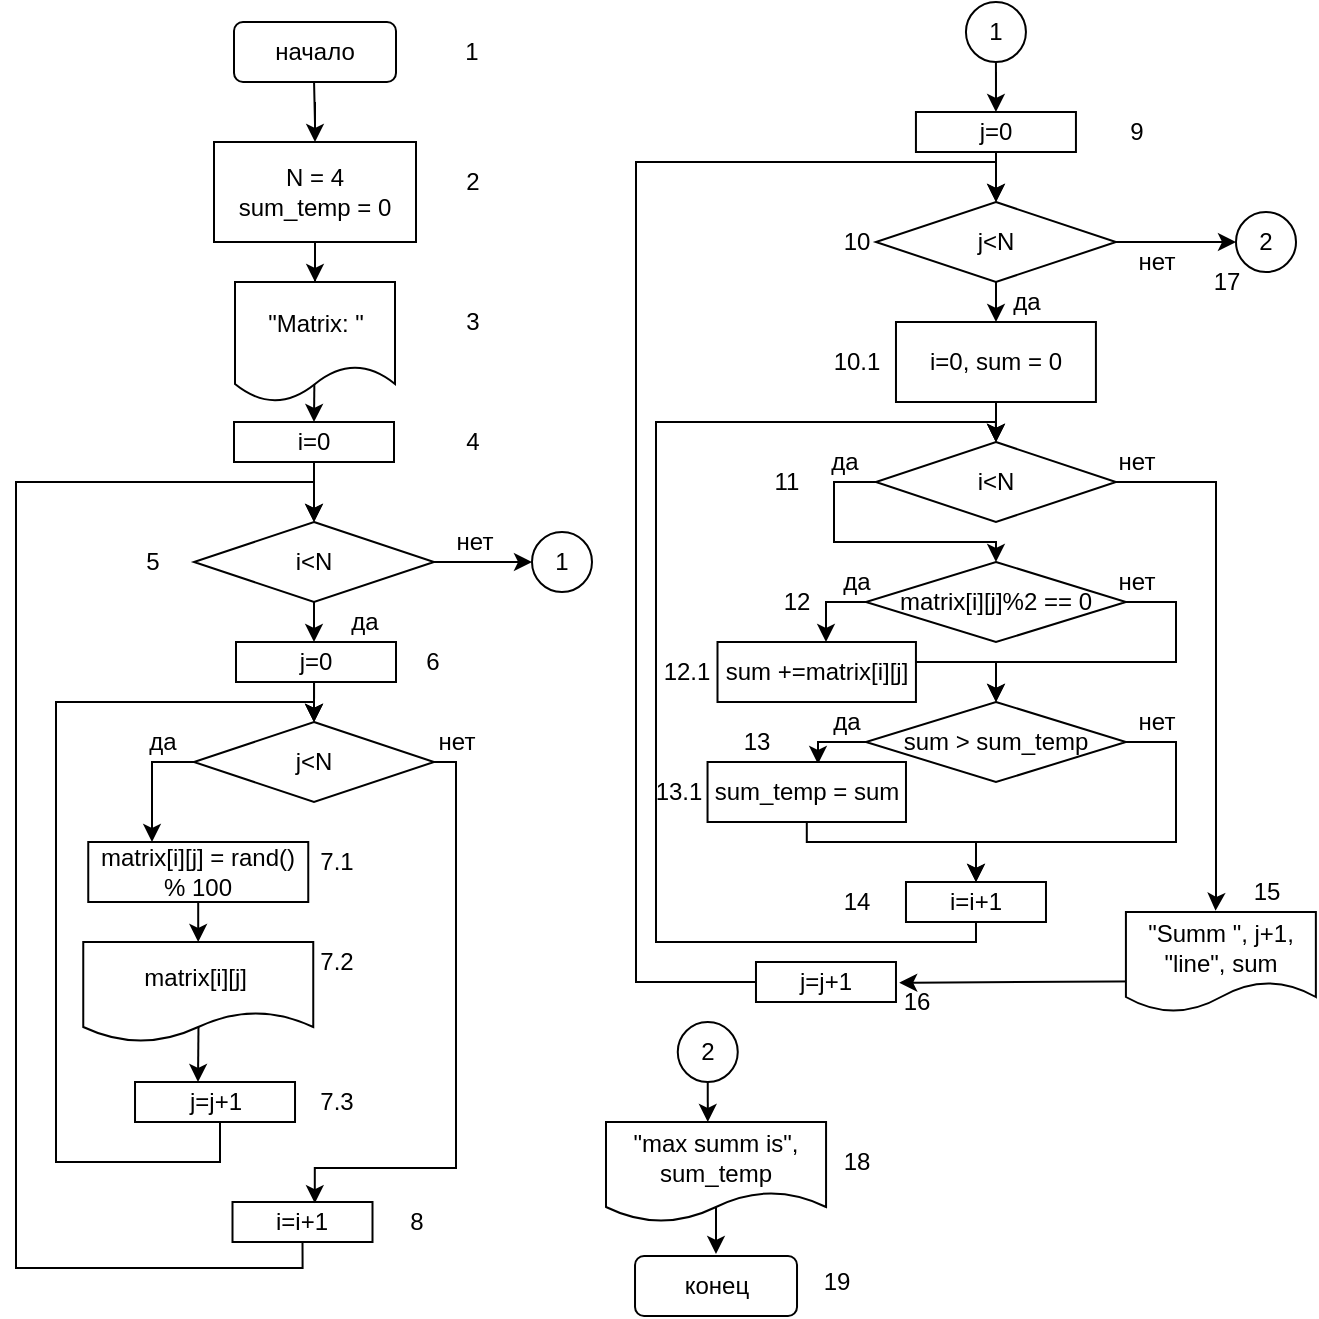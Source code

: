 <mxfile version="15.9.6" type="github">
  <diagram id="aShKJb1EcJVqntHxSxEi" name="Page-1">
    <mxGraphModel dx="835" dy="832" grid="1" gridSize="10" guides="1" tooltips="1" connect="1" arrows="1" fold="1" page="1" pageScale="1" pageWidth="827" pageHeight="1169" math="0" shadow="0">
      <root>
        <mxCell id="0" />
        <mxCell id="1" parent="0" />
        <mxCell id="8L_f6q-vc3C_Bcib5PFj-7" value="" style="edgeStyle=orthogonalEdgeStyle;rounded=0;orthogonalLoop=1;jettySize=auto;html=1;" parent="1" source="8L_f6q-vc3C_Bcib5PFj-8" target="8L_f6q-vc3C_Bcib5PFj-11" edge="1">
          <mxGeometry relative="1" as="geometry" />
        </mxCell>
        <mxCell id="8L_f6q-vc3C_Bcib5PFj-8" value="i=0" style="whiteSpace=wrap;html=1;rounded=0;" parent="1" vertex="1">
          <mxGeometry x="999" y="230" width="80" height="20" as="geometry" />
        </mxCell>
        <mxCell id="qnYledQh9NX3tpmkD9LS-4" value="" style="edgeStyle=orthogonalEdgeStyle;rounded=0;orthogonalLoop=1;jettySize=auto;html=1;" parent="1" edge="1">
          <mxGeometry relative="1" as="geometry">
            <mxPoint x="1039" y="380" as="targetPoint" />
            <mxPoint x="1039" y="360" as="sourcePoint" />
          </mxGeometry>
        </mxCell>
        <mxCell id="dGg0gzjNT_DizceMxnT--18" value="" style="edgeStyle=orthogonalEdgeStyle;rounded=0;orthogonalLoop=1;jettySize=auto;html=1;" parent="1" source="8L_f6q-vc3C_Bcib5PFj-11" edge="1">
          <mxGeometry relative="1" as="geometry">
            <mxPoint x="1039" y="340" as="targetPoint" />
          </mxGeometry>
        </mxCell>
        <mxCell id="8L_f6q-vc3C_Bcib5PFj-11" value="i&amp;lt;N" style="rhombus;whiteSpace=wrap;html=1;rounded=0;" parent="1" vertex="1">
          <mxGeometry x="979" y="280" width="120" height="40" as="geometry" />
        </mxCell>
        <mxCell id="8L_f6q-vc3C_Bcib5PFj-13" value="" style="edgeStyle=orthogonalEdgeStyle;rounded=0;orthogonalLoop=1;jettySize=auto;html=1;entryX=0.5;entryY=0;entryDx=0;entryDy=0;startArrow=none;exitX=0.5;exitY=1;exitDx=0;exitDy=0;" parent="1" source="8L_f6q-vc3C_Bcib5PFj-18" target="8L_f6q-vc3C_Bcib5PFj-11" edge="1">
          <mxGeometry relative="1" as="geometry">
            <mxPoint x="1059" y="260" as="targetPoint" />
            <Array as="points">
              <mxPoint x="1033" y="653" />
              <mxPoint x="890" y="653" />
              <mxPoint x="890" y="260" />
              <mxPoint x="1039" y="260" />
            </Array>
            <mxPoint x="1034" y="490" as="sourcePoint" />
          </mxGeometry>
        </mxCell>
        <mxCell id="8L_f6q-vc3C_Bcib5PFj-16" value="нет" style="text;html=1;align=center;verticalAlign=middle;resizable=0;points=[];autosize=1;strokeColor=none;fillColor=none;" parent="1" vertex="1">
          <mxGeometry x="1089.5" y="380" width="40" height="20" as="geometry" />
        </mxCell>
        <mxCell id="8L_f6q-vc3C_Bcib5PFj-18" value="i=i+1" style="rounded=0;whiteSpace=wrap;html=1;" parent="1" vertex="1">
          <mxGeometry x="998.25" y="620" width="70" height="20" as="geometry" />
        </mxCell>
        <mxCell id="8L_f6q-vc3C_Bcib5PFj-27" value="" style="edgeStyle=orthogonalEdgeStyle;rounded=0;orthogonalLoop=1;jettySize=auto;html=1;" parent="1" target="8L_f6q-vc3C_Bcib5PFj-28" edge="1">
          <mxGeometry relative="1" as="geometry">
            <mxPoint x="1039.029" y="60" as="sourcePoint" />
          </mxGeometry>
        </mxCell>
        <mxCell id="ysKvt91dj6pceFcTKJD--3" value="" style="edgeStyle=orthogonalEdgeStyle;rounded=0;orthogonalLoop=1;jettySize=auto;html=1;exitX=0.496;exitY=0.839;exitDx=0;exitDy=0;exitPerimeter=0;" parent="1" source="8L_f6q-vc3C_Bcib5PFj-26" edge="1">
          <mxGeometry relative="1" as="geometry">
            <mxPoint x="1039" y="230" as="targetPoint" />
          </mxGeometry>
        </mxCell>
        <mxCell id="8L_f6q-vc3C_Bcib5PFj-26" value="&quot;Matrix: &quot;" style="shape=document;whiteSpace=wrap;html=1;boundedLbl=1;" parent="1" vertex="1">
          <mxGeometry x="999.5" y="160" width="80" height="60" as="geometry" />
        </mxCell>
        <mxCell id="ysKvt91dj6pceFcTKJD--2" value="" style="edgeStyle=orthogonalEdgeStyle;rounded=0;orthogonalLoop=1;jettySize=auto;html=1;" parent="1" source="8L_f6q-vc3C_Bcib5PFj-28" target="8L_f6q-vc3C_Bcib5PFj-26" edge="1">
          <mxGeometry relative="1" as="geometry" />
        </mxCell>
        <mxCell id="8L_f6q-vc3C_Bcib5PFj-28" value="N = 4&lt;br&gt;sum_temp = 0" style="whiteSpace=wrap;html=1;" parent="1" vertex="1">
          <mxGeometry x="989" y="90" width="101" height="50" as="geometry" />
        </mxCell>
        <mxCell id="8L_f6q-vc3C_Bcib5PFj-31" value="начало" style="rounded=1;whiteSpace=wrap;html=1;" parent="1" vertex="1">
          <mxGeometry x="999" y="30" width="81" height="30" as="geometry" />
        </mxCell>
        <mxCell id="ysKvt91dj6pceFcTKJD--5" value="" style="edgeStyle=orthogonalEdgeStyle;rounded=0;orthogonalLoop=1;jettySize=auto;html=1;exitX=0.501;exitY=0.847;exitDx=0;exitDy=0;exitPerimeter=0;" parent="1" source="8L_f6q-vc3C_Bcib5PFj-32" edge="1">
          <mxGeometry relative="1" as="geometry">
            <mxPoint x="981" y="560" as="targetPoint" />
          </mxGeometry>
        </mxCell>
        <mxCell id="8L_f6q-vc3C_Bcib5PFj-32" value="matrix[i][j]&amp;nbsp;" style="shape=document;whiteSpace=wrap;html=1;boundedLbl=1;" parent="1" vertex="1">
          <mxGeometry x="923.63" y="490" width="115" height="50" as="geometry" />
        </mxCell>
        <mxCell id="qnYledQh9NX3tpmkD9LS-13" value="" style="edgeStyle=orthogonalEdgeStyle;rounded=0;orthogonalLoop=1;jettySize=auto;html=1;" parent="1" edge="1">
          <mxGeometry relative="1" as="geometry">
            <mxPoint x="1039" y="380" as="targetPoint" />
            <mxPoint x="992" y="580" as="sourcePoint" />
            <Array as="points">
              <mxPoint x="992" y="600" />
              <mxPoint x="910" y="600" />
              <mxPoint x="910" y="370" />
              <mxPoint x="1039" y="370" />
            </Array>
          </mxGeometry>
        </mxCell>
        <mxCell id="ysKvt91dj6pceFcTKJD--4" value="" style="edgeStyle=orthogonalEdgeStyle;rounded=0;orthogonalLoop=1;jettySize=auto;html=1;" parent="1" source="8L_f6q-vc3C_Bcib5PFj-34" edge="1">
          <mxGeometry relative="1" as="geometry">
            <mxPoint x="981" y="490" as="targetPoint" />
          </mxGeometry>
        </mxCell>
        <mxCell id="8L_f6q-vc3C_Bcib5PFj-34" value="matrix[i][j] = rand() % 100" style="whiteSpace=wrap;html=1;" parent="1" vertex="1">
          <mxGeometry x="926.13" y="440" width="110" height="30" as="geometry" />
        </mxCell>
        <mxCell id="8L_f6q-vc3C_Bcib5PFj-38" value="да" style="text;html=1;align=center;verticalAlign=middle;resizable=0;points=[];autosize=1;strokeColor=none;fillColor=none;" parent="1" vertex="1">
          <mxGeometry x="1049" y="320" width="30" height="20" as="geometry" />
        </mxCell>
        <mxCell id="qnYledQh9NX3tpmkD9LS-12" value="" style="edgeStyle=orthogonalEdgeStyle;rounded=0;orthogonalLoop=1;jettySize=auto;html=1;entryX=0.5;entryY=0;entryDx=0;entryDy=0;entryPerimeter=0;" parent="1" target="qnYledQh9NX3tpmkD9LS-6" edge="1">
          <mxGeometry relative="1" as="geometry">
            <mxPoint x="1039.029" y="360" as="sourcePoint" />
          </mxGeometry>
        </mxCell>
        <mxCell id="qnYledQh9NX3tpmkD9LS-7" value="" style="edgeStyle=orthogonalEdgeStyle;rounded=0;orthogonalLoop=1;jettySize=auto;html=1;" parent="1" source="qnYledQh9NX3tpmkD9LS-6" edge="1">
          <mxGeometry relative="1" as="geometry">
            <mxPoint x="958" y="440" as="targetPoint" />
            <Array as="points">
              <mxPoint x="958" y="400" />
              <mxPoint x="958" y="440" />
            </Array>
          </mxGeometry>
        </mxCell>
        <mxCell id="qnYledQh9NX3tpmkD9LS-11" value="" style="edgeStyle=orthogonalEdgeStyle;rounded=0;orthogonalLoop=1;jettySize=auto;html=1;exitX=1;exitY=0.5;exitDx=0;exitDy=0;entryX=0.588;entryY=0.03;entryDx=0;entryDy=0;entryPerimeter=0;" parent="1" source="qnYledQh9NX3tpmkD9LS-6" target="8L_f6q-vc3C_Bcib5PFj-18" edge="1">
          <mxGeometry relative="1" as="geometry">
            <mxPoint x="1039" y="616" as="targetPoint" />
            <Array as="points">
              <mxPoint x="1110" y="400" />
              <mxPoint x="1110" y="603" />
              <mxPoint x="1039" y="603" />
            </Array>
          </mxGeometry>
        </mxCell>
        <mxCell id="qnYledQh9NX3tpmkD9LS-6" value="j&amp;lt;N" style="rhombus;whiteSpace=wrap;html=1;rounded=0;" parent="1" vertex="1">
          <mxGeometry x="979" y="380" width="120" height="40" as="geometry" />
        </mxCell>
        <mxCell id="qnYledQh9NX3tpmkD9LS-9" value="да" style="text;html=1;align=center;verticalAlign=middle;resizable=0;points=[];autosize=1;strokeColor=none;fillColor=none;" parent="1" vertex="1">
          <mxGeometry x="948.38" y="380" width="30" height="20" as="geometry" />
        </mxCell>
        <mxCell id="qnYledQh9NX3tpmkD9LS-15" value="" style="edgeStyle=orthogonalEdgeStyle;rounded=0;orthogonalLoop=1;jettySize=auto;html=1;exitX=1;exitY=0.5;exitDx=0;exitDy=0;" parent="1" source="8L_f6q-vc3C_Bcib5PFj-11" edge="1">
          <mxGeometry relative="1" as="geometry">
            <mxPoint x="1148" y="300" as="targetPoint" />
          </mxGeometry>
        </mxCell>
        <mxCell id="qnYledQh9NX3tpmkD9LS-10" value="нет" style="text;html=1;align=center;verticalAlign=middle;resizable=0;points=[];autosize=1;strokeColor=none;fillColor=none;" parent="1" vertex="1">
          <mxGeometry x="1099" y="280" width="40" height="20" as="geometry" />
        </mxCell>
        <mxCell id="qnYledQh9NX3tpmkD9LS-17" value="1" style="ellipse;whiteSpace=wrap;html=1;aspect=fixed;" parent="1" vertex="1">
          <mxGeometry x="1148" y="285" width="30" height="30" as="geometry" />
        </mxCell>
        <mxCell id="qnYledQh9NX3tpmkD9LS-32" value="j=j+1" style="whiteSpace=wrap;html=1;" parent="1" vertex="1">
          <mxGeometry x="949.51" y="560" width="80" height="20" as="geometry" />
        </mxCell>
        <mxCell id="IL574nIS1ITczs5gziKt-34" value="" style="edgeStyle=orthogonalEdgeStyle;rounded=0;orthogonalLoop=1;jettySize=auto;html=1;entryX=0.5;entryY=0;entryDx=0;entryDy=0;" parent="1" edge="1">
          <mxGeometry relative="1" as="geometry">
            <mxPoint x="1003.51" y="863" as="targetPoint" />
            <Array as="points">
              <mxPoint x="1003.51" y="1100" />
              <mxPoint x="871.51" y="1100" />
              <mxPoint x="871.51" y="840" />
              <mxPoint x="1003.51" y="840" />
            </Array>
          </mxGeometry>
        </mxCell>
        <mxCell id="ysKvt91dj6pceFcTKJD--34" value="" style="edgeStyle=orthogonalEdgeStyle;rounded=0;orthogonalLoop=1;jettySize=auto;html=1;entryX=0.5;entryY=0;entryDx=0;entryDy=0;" parent="1" source="ysKvt91dj6pceFcTKJD--1" target="ysKvt91dj6pceFcTKJD--8" edge="1">
          <mxGeometry relative="1" as="geometry">
            <mxPoint x="1380" y="100" as="targetPoint" />
          </mxGeometry>
        </mxCell>
        <mxCell id="ysKvt91dj6pceFcTKJD--1" value="1" style="ellipse;whiteSpace=wrap;html=1;aspect=fixed;" parent="1" vertex="1">
          <mxGeometry x="1364.97" y="20" width="30" height="30" as="geometry" />
        </mxCell>
        <mxCell id="ysKvt91dj6pceFcTKJD--7" value="" style="edgeStyle=orthogonalEdgeStyle;rounded=0;orthogonalLoop=1;jettySize=auto;html=1;" parent="1" source="ysKvt91dj6pceFcTKJD--8" edge="1">
          <mxGeometry relative="1" as="geometry">
            <mxPoint x="1380" y="120" as="targetPoint" />
          </mxGeometry>
        </mxCell>
        <mxCell id="ysKvt91dj6pceFcTKJD--8" value="j=0" style="whiteSpace=wrap;html=1;rounded=0;" parent="1" vertex="1">
          <mxGeometry x="1339.97" y="75" width="80" height="20" as="geometry" />
        </mxCell>
        <mxCell id="ysKvt91dj6pceFcTKJD--9" value="" style="edgeStyle=orthogonalEdgeStyle;rounded=0;orthogonalLoop=1;jettySize=auto;html=1;" parent="1" edge="1">
          <mxGeometry relative="1" as="geometry">
            <mxPoint x="1379.97" y="240" as="targetPoint" />
            <mxPoint x="1380" y="220" as="sourcePoint" />
          </mxGeometry>
        </mxCell>
        <mxCell id="ysKvt91dj6pceFcTKJD--31" value="" style="edgeStyle=orthogonalEdgeStyle;rounded=0;orthogonalLoop=1;jettySize=auto;html=1;" parent="1" source="ysKvt91dj6pceFcTKJD--10" edge="1">
          <mxGeometry relative="1" as="geometry">
            <mxPoint x="1380" y="180" as="targetPoint" />
          </mxGeometry>
        </mxCell>
        <mxCell id="ysKvt91dj6pceFcTKJD--10" value="j&amp;lt;N" style="rhombus;whiteSpace=wrap;html=1;rounded=0;" parent="1" vertex="1">
          <mxGeometry x="1319.97" y="120" width="120" height="40" as="geometry" />
        </mxCell>
        <mxCell id="ysKvt91dj6pceFcTKJD--11" value="" style="edgeStyle=orthogonalEdgeStyle;rounded=0;orthogonalLoop=1;jettySize=auto;html=1;startArrow=none;exitX=0;exitY=0.5;exitDx=0;exitDy=0;" parent="1" source="ysKvt91dj6pceFcTKJD--13" edge="1">
          <mxGeometry relative="1" as="geometry">
            <mxPoint x="1380" y="120" as="targetPoint" />
            <Array as="points">
              <mxPoint x="1200" y="510" />
              <mxPoint x="1200" y="100" />
              <mxPoint x="1380" y="100" />
            </Array>
            <mxPoint x="1250" y="550" as="sourcePoint" />
          </mxGeometry>
        </mxCell>
        <mxCell id="ysKvt91dj6pceFcTKJD--12" value="нет" style="text;html=1;align=center;verticalAlign=middle;resizable=0;points=[];autosize=1;strokeColor=none;fillColor=none;" parent="1" vertex="1">
          <mxGeometry x="1430.47" y="240" width="40" height="20" as="geometry" />
        </mxCell>
        <mxCell id="ysKvt91dj6pceFcTKJD--13" value="j=j+1" style="rounded=0;whiteSpace=wrap;html=1;" parent="1" vertex="1">
          <mxGeometry x="1259.99" y="500" width="70" height="20" as="geometry" />
        </mxCell>
        <mxCell id="ysKvt91dj6pceFcTKJD--16" value="" style="edgeStyle=orthogonalEdgeStyle;rounded=0;orthogonalLoop=1;jettySize=auto;html=1;exitX=0.5;exitY=1;exitDx=0;exitDy=0;" parent="1" source="ysKvt91dj6pceFcTKJD--33" edge="1">
          <mxGeometry relative="1" as="geometry">
            <mxPoint x="1379.97" y="240" as="targetPoint" />
            <mxPoint x="1370" y="450" as="sourcePoint" />
            <Array as="points">
              <mxPoint x="1370" y="490" />
              <mxPoint x="1210" y="490" />
              <mxPoint x="1210" y="230" />
              <mxPoint x="1380" y="230" />
            </Array>
          </mxGeometry>
        </mxCell>
        <mxCell id="ysKvt91dj6pceFcTKJD--19" value="да" style="text;html=1;align=center;verticalAlign=middle;resizable=0;points=[];autosize=1;strokeColor=none;fillColor=none;" parent="1" vertex="1">
          <mxGeometry x="1379.96" y="160" width="30" height="20" as="geometry" />
        </mxCell>
        <mxCell id="ysKvt91dj6pceFcTKJD--20" value="" style="edgeStyle=orthogonalEdgeStyle;rounded=0;orthogonalLoop=1;jettySize=auto;html=1;entryX=0.5;entryY=0;entryDx=0;entryDy=0;" parent="1" target="ysKvt91dj6pceFcTKJD--23" edge="1">
          <mxGeometry relative="1" as="geometry">
            <mxPoint x="1379.999" y="220" as="sourcePoint" />
          </mxGeometry>
        </mxCell>
        <mxCell id="ysKvt91dj6pceFcTKJD--21" value="" style="edgeStyle=orthogonalEdgeStyle;rounded=0;orthogonalLoop=1;jettySize=auto;html=1;entryX=0.5;entryY=0;entryDx=0;entryDy=0;" parent="1" source="ysKvt91dj6pceFcTKJD--23" target="ysKvt91dj6pceFcTKJD--39" edge="1">
          <mxGeometry relative="1" as="geometry">
            <mxPoint x="1298.97" y="300" as="targetPoint" />
            <Array as="points">
              <mxPoint x="1299" y="260" />
              <mxPoint x="1299" y="290" />
              <mxPoint x="1380" y="290" />
            </Array>
          </mxGeometry>
        </mxCell>
        <mxCell id="ysKvt91dj6pceFcTKJD--22" value="" style="edgeStyle=orthogonalEdgeStyle;rounded=0;orthogonalLoop=1;jettySize=auto;html=1;exitX=1;exitY=0.5;exitDx=0;exitDy=0;entryX=0.472;entryY=-0.012;entryDx=0;entryDy=0;entryPerimeter=0;" parent="1" source="ysKvt91dj6pceFcTKJD--23" target="ysKvt91dj6pceFcTKJD--60" edge="1">
          <mxGeometry relative="1" as="geometry">
            <mxPoint x="1490" y="470" as="targetPoint" />
            <Array as="points">
              <mxPoint x="1490" y="260" />
              <mxPoint x="1490" y="470" />
              <mxPoint x="1490" y="470" />
            </Array>
          </mxGeometry>
        </mxCell>
        <mxCell id="ysKvt91dj6pceFcTKJD--23" value="i&amp;lt;N" style="rhombus;whiteSpace=wrap;html=1;rounded=0;" parent="1" vertex="1">
          <mxGeometry x="1319.97" y="240" width="120" height="40" as="geometry" />
        </mxCell>
        <mxCell id="ysKvt91dj6pceFcTKJD--24" value="да" style="text;html=1;align=center;verticalAlign=middle;resizable=0;points=[];autosize=1;strokeColor=none;fillColor=none;" parent="1" vertex="1">
          <mxGeometry x="1289.35" y="240" width="30" height="20" as="geometry" />
        </mxCell>
        <mxCell id="ysKvt91dj6pceFcTKJD--25" value="" style="edgeStyle=orthogonalEdgeStyle;rounded=0;orthogonalLoop=1;jettySize=auto;html=1;exitX=1;exitY=0.5;exitDx=0;exitDy=0;entryX=0;entryY=0.5;entryDx=0;entryDy=0;" parent="1" source="ysKvt91dj6pceFcTKJD--10" target="ysKvt91dj6pceFcTKJD--27" edge="1">
          <mxGeometry relative="1" as="geometry">
            <mxPoint x="1488.97" y="160" as="targetPoint" />
          </mxGeometry>
        </mxCell>
        <mxCell id="ysKvt91dj6pceFcTKJD--26" value="нет" style="text;html=1;align=center;verticalAlign=middle;resizable=0;points=[];autosize=1;strokeColor=none;fillColor=none;" parent="1" vertex="1">
          <mxGeometry x="1439.97" y="140" width="40" height="20" as="geometry" />
        </mxCell>
        <mxCell id="ysKvt91dj6pceFcTKJD--27" value="2" style="ellipse;whiteSpace=wrap;html=1;aspect=fixed;" parent="1" vertex="1">
          <mxGeometry x="1500" y="125" width="30" height="30" as="geometry" />
        </mxCell>
        <mxCell id="ysKvt91dj6pceFcTKJD--30" value="i=0,&amp;nbsp;sum = 0" style="rounded=0;whiteSpace=wrap;html=1;" parent="1" vertex="1">
          <mxGeometry x="1329.99" y="180" width="99.97" height="40" as="geometry" />
        </mxCell>
        <mxCell id="ysKvt91dj6pceFcTKJD--33" value="i=i+1" style="rounded=0;whiteSpace=wrap;html=1;" parent="1" vertex="1">
          <mxGeometry x="1334.99" y="460" width="70" height="20" as="geometry" />
        </mxCell>
        <mxCell id="ysKvt91dj6pceFcTKJD--36" value="" style="edgeStyle=orthogonalEdgeStyle;rounded=0;orthogonalLoop=1;jettySize=auto;html=1;" parent="1" source="ysKvt91dj6pceFcTKJD--35" edge="1">
          <mxGeometry relative="1" as="geometry">
            <mxPoint x="1236" y="580" as="targetPoint" />
          </mxGeometry>
        </mxCell>
        <mxCell id="ysKvt91dj6pceFcTKJD--35" value="2" style="ellipse;whiteSpace=wrap;html=1;aspect=fixed;" parent="1" vertex="1">
          <mxGeometry x="1220.88" y="530" width="30" height="30" as="geometry" />
        </mxCell>
        <mxCell id="ysKvt91dj6pceFcTKJD--37" value="конец" style="rounded=1;whiteSpace=wrap;html=1;" parent="1" vertex="1">
          <mxGeometry x="1199.51" y="647" width="81" height="30" as="geometry" />
        </mxCell>
        <mxCell id="ysKvt91dj6pceFcTKJD--43" value="" style="edgeStyle=orthogonalEdgeStyle;rounded=0;orthogonalLoop=1;jettySize=auto;html=1;exitX=0;exitY=0.5;exitDx=0;exitDy=0;" parent="1" source="ysKvt91dj6pceFcTKJD--39" edge="1">
          <mxGeometry relative="1" as="geometry">
            <mxPoint x="1295" y="340" as="targetPoint" />
            <Array as="points" />
          </mxGeometry>
        </mxCell>
        <mxCell id="ysKvt91dj6pceFcTKJD--50" value="" style="edgeStyle=orthogonalEdgeStyle;rounded=0;orthogonalLoop=1;jettySize=auto;html=1;exitX=1;exitY=0.5;exitDx=0;exitDy=0;" parent="1" source="ysKvt91dj6pceFcTKJD--39" edge="1">
          <mxGeometry relative="1" as="geometry">
            <mxPoint x="1380" y="370" as="targetPoint" />
            <Array as="points">
              <mxPoint x="1470" y="320" />
              <mxPoint x="1470" y="350" />
              <mxPoint x="1380" y="350" />
            </Array>
          </mxGeometry>
        </mxCell>
        <mxCell id="ysKvt91dj6pceFcTKJD--39" value="matrix[i][j]%2 == 0" style="rhombus;whiteSpace=wrap;html=1;rounded=0;" parent="1" vertex="1">
          <mxGeometry x="1314.99" y="300" width="129.97" height="40" as="geometry" />
        </mxCell>
        <mxCell id="ysKvt91dj6pceFcTKJD--49" value="" style="edgeStyle=orthogonalEdgeStyle;rounded=0;orthogonalLoop=1;jettySize=auto;html=1;" parent="1" source="ysKvt91dj6pceFcTKJD--41" edge="1">
          <mxGeometry relative="1" as="geometry">
            <mxPoint x="1380" y="370" as="targetPoint" />
            <Array as="points">
              <mxPoint x="1380" y="350" />
            </Array>
          </mxGeometry>
        </mxCell>
        <mxCell id="ysKvt91dj6pceFcTKJD--41" value="sum +=matrix[i][j]" style="whiteSpace=wrap;html=1;rounded=0;" parent="1" vertex="1">
          <mxGeometry x="1240.75" y="340" width="99.22" height="30" as="geometry" />
        </mxCell>
        <mxCell id="ysKvt91dj6pceFcTKJD--45" value="да" style="text;html=1;align=center;verticalAlign=middle;resizable=0;points=[];autosize=1;strokeColor=none;fillColor=none;" parent="1" vertex="1">
          <mxGeometry x="1294.61" y="300" width="30" height="20" as="geometry" />
        </mxCell>
        <mxCell id="ysKvt91dj6pceFcTKJD--46" value="нет" style="text;html=1;align=center;verticalAlign=middle;resizable=0;points=[];autosize=1;strokeColor=none;fillColor=none;" parent="1" vertex="1">
          <mxGeometry x="1430.47" y="300" width="40" height="20" as="geometry" />
        </mxCell>
        <mxCell id="ysKvt91dj6pceFcTKJD--47" value="нет" style="text;html=1;align=center;verticalAlign=middle;resizable=0;points=[];autosize=1;strokeColor=none;fillColor=none;" parent="1" vertex="1">
          <mxGeometry x="1439.97" y="370" width="40" height="20" as="geometry" />
        </mxCell>
        <mxCell id="ysKvt91dj6pceFcTKJD--48" value="да" style="text;html=1;align=center;verticalAlign=middle;resizable=0;points=[];autosize=1;strokeColor=none;fillColor=none;" parent="1" vertex="1">
          <mxGeometry x="1289.97" y="370" width="30" height="20" as="geometry" />
        </mxCell>
        <mxCell id="ysKvt91dj6pceFcTKJD--52" value="" style="edgeStyle=orthogonalEdgeStyle;rounded=0;orthogonalLoop=1;jettySize=auto;html=1;entryX=0.56;entryY=0.039;entryDx=0;entryDy=0;entryPerimeter=0;" parent="1" source="ysKvt91dj6pceFcTKJD--51" target="ysKvt91dj6pceFcTKJD--53" edge="1">
          <mxGeometry relative="1" as="geometry">
            <mxPoint x="1270" y="400" as="targetPoint" />
            <Array as="points">
              <mxPoint x="1291" y="390" />
              <mxPoint x="1291" y="401" />
              <mxPoint x="1291" y="401" />
            </Array>
          </mxGeometry>
        </mxCell>
        <mxCell id="ysKvt91dj6pceFcTKJD--56" value="" style="edgeStyle=orthogonalEdgeStyle;rounded=0;orthogonalLoop=1;jettySize=auto;html=1;" parent="1" source="ysKvt91dj6pceFcTKJD--51" edge="1">
          <mxGeometry relative="1" as="geometry">
            <mxPoint x="1370" y="460" as="targetPoint" />
            <Array as="points">
              <mxPoint x="1470" y="390" />
              <mxPoint x="1470" y="440" />
              <mxPoint x="1370" y="440" />
            </Array>
          </mxGeometry>
        </mxCell>
        <mxCell id="ysKvt91dj6pceFcTKJD--51" value="sum &amp;gt; sum_temp" style="rhombus;whiteSpace=wrap;html=1;rounded=0;" parent="1" vertex="1">
          <mxGeometry x="1314.99" y="370" width="129.97" height="40" as="geometry" />
        </mxCell>
        <mxCell id="ysKvt91dj6pceFcTKJD--54" value="" style="edgeStyle=orthogonalEdgeStyle;rounded=0;orthogonalLoop=1;jettySize=auto;html=1;entryX=0.5;entryY=0;entryDx=0;entryDy=0;" parent="1" source="ysKvt91dj6pceFcTKJD--53" target="ysKvt91dj6pceFcTKJD--33" edge="1">
          <mxGeometry relative="1" as="geometry">
            <mxPoint x="1285.38" y="510" as="targetPoint" />
            <Array as="points">
              <mxPoint x="1285" y="440" />
              <mxPoint x="1370" y="440" />
            </Array>
          </mxGeometry>
        </mxCell>
        <mxCell id="ysKvt91dj6pceFcTKJD--53" value="sum_temp = sum" style="whiteSpace=wrap;html=1;rounded=0;" parent="1" vertex="1">
          <mxGeometry x="1235.77" y="400" width="99.22" height="30" as="geometry" />
        </mxCell>
        <mxCell id="ysKvt91dj6pceFcTKJD--61" value="" style="edgeStyle=orthogonalEdgeStyle;rounded=0;orthogonalLoop=1;jettySize=auto;html=1;exitX=0.745;exitY=0.69;exitDx=0;exitDy=0;exitPerimeter=0;entryX=1.023;entryY=0.519;entryDx=0;entryDy=0;entryPerimeter=0;" parent="1" source="ysKvt91dj6pceFcTKJD--60" target="ysKvt91dj6pceFcTKJD--13" edge="1">
          <mxGeometry relative="1" as="geometry">
            <mxPoint x="1330" y="550" as="targetPoint" />
            <mxPoint x="1463" y="550" as="sourcePoint" />
            <Array as="points">
              <mxPoint x="1489" y="510" />
              <mxPoint x="1489" y="510" />
            </Array>
          </mxGeometry>
        </mxCell>
        <mxCell id="ysKvt91dj6pceFcTKJD--60" value="&quot;Summ &quot;, j+1, &quot;line&quot;, sum" style="shape=document;whiteSpace=wrap;html=1;boundedLbl=1;" parent="1" vertex="1">
          <mxGeometry x="1444.96" y="475" width="94.97" height="50" as="geometry" />
        </mxCell>
        <mxCell id="dGg0gzjNT_DizceMxnT--2" value="" style="edgeStyle=orthogonalEdgeStyle;rounded=0;orthogonalLoop=1;jettySize=auto;html=1;exitX=0.5;exitY=0.831;exitDx=0;exitDy=0;exitPerimeter=0;" parent="1" source="dGg0gzjNT_DizceMxnT--1" edge="1">
          <mxGeometry relative="1" as="geometry">
            <mxPoint x="1240" y="646" as="targetPoint" />
          </mxGeometry>
        </mxCell>
        <mxCell id="dGg0gzjNT_DizceMxnT--1" value="&quot;max summ is&quot;, sum_temp" style="shape=document;whiteSpace=wrap;html=1;boundedLbl=1;" parent="1" vertex="1">
          <mxGeometry x="1185" y="580" width="110.03" height="50" as="geometry" />
        </mxCell>
        <mxCell id="dGg0gzjNT_DizceMxnT--4" value="1" style="text;html=1;strokeColor=none;fillColor=none;align=center;verticalAlign=middle;whiteSpace=wrap;rounded=0;" parent="1" vertex="1">
          <mxGeometry x="1088" y="30" width="60" height="30" as="geometry" />
        </mxCell>
        <mxCell id="dGg0gzjNT_DizceMxnT--5" value="2" style="text;html=1;align=center;verticalAlign=middle;resizable=0;points=[];autosize=1;strokeColor=none;fillColor=none;" parent="1" vertex="1">
          <mxGeometry x="1108" y="100" width="20" height="20" as="geometry" />
        </mxCell>
        <mxCell id="dGg0gzjNT_DizceMxnT--6" value="3" style="text;html=1;align=center;verticalAlign=middle;resizable=0;points=[];autosize=1;strokeColor=none;fillColor=none;" parent="1" vertex="1">
          <mxGeometry x="1108" y="170" width="20" height="20" as="geometry" />
        </mxCell>
        <mxCell id="dGg0gzjNT_DizceMxnT--7" value="4" style="text;html=1;align=center;verticalAlign=middle;resizable=0;points=[];autosize=1;strokeColor=none;fillColor=none;" parent="1" vertex="1">
          <mxGeometry x="1108" y="230" width="20" height="20" as="geometry" />
        </mxCell>
        <mxCell id="dGg0gzjNT_DizceMxnT--8" value="5" style="text;html=1;align=center;verticalAlign=middle;resizable=0;points=[];autosize=1;strokeColor=none;fillColor=none;" parent="1" vertex="1">
          <mxGeometry x="948.38" y="290" width="20" height="20" as="geometry" />
        </mxCell>
        <mxCell id="dGg0gzjNT_DizceMxnT--9" value="6" style="text;html=1;align=center;verticalAlign=middle;resizable=0;points=[];autosize=1;strokeColor=none;fillColor=none;" parent="1" vertex="1">
          <mxGeometry x="1088" y="340" width="20" height="20" as="geometry" />
        </mxCell>
        <mxCell id="dGg0gzjNT_DizceMxnT--10" value="7.1" style="text;html=1;align=center;verticalAlign=middle;resizable=0;points=[];autosize=1;strokeColor=none;fillColor=none;" parent="1" vertex="1">
          <mxGeometry x="1035" y="440" width="30" height="20" as="geometry" />
        </mxCell>
        <mxCell id="dGg0gzjNT_DizceMxnT--11" value="7.2" style="text;html=1;align=center;verticalAlign=middle;resizable=0;points=[];autosize=1;strokeColor=none;fillColor=none;" parent="1" vertex="1">
          <mxGeometry x="1035" y="490" width="30" height="20" as="geometry" />
        </mxCell>
        <mxCell id="dGg0gzjNT_DizceMxnT--12" value="7.3" style="text;html=1;align=center;verticalAlign=middle;resizable=0;points=[];autosize=1;strokeColor=none;fillColor=none;" parent="1" vertex="1">
          <mxGeometry x="1035" y="560" width="30" height="20" as="geometry" />
        </mxCell>
        <mxCell id="dGg0gzjNT_DizceMxnT--15" value="8" style="text;html=1;align=center;verticalAlign=middle;resizable=0;points=[];autosize=1;strokeColor=none;fillColor=none;" parent="1" vertex="1">
          <mxGeometry x="1080" y="620" width="20" height="20" as="geometry" />
        </mxCell>
        <mxCell id="dGg0gzjNT_DizceMxnT--17" value="j=0" style="whiteSpace=wrap;html=1;rounded=0;" parent="1" vertex="1">
          <mxGeometry x="1000" y="340" width="80" height="20" as="geometry" />
        </mxCell>
        <mxCell id="dGg0gzjNT_DizceMxnT--21" value="9" style="text;html=1;align=center;verticalAlign=middle;resizable=0;points=[];autosize=1;strokeColor=none;fillColor=none;" parent="1" vertex="1">
          <mxGeometry x="1440.47" y="75" width="20" height="20" as="geometry" />
        </mxCell>
        <mxCell id="dGg0gzjNT_DizceMxnT--22" value="10" style="text;html=1;align=center;verticalAlign=middle;resizable=0;points=[];autosize=1;strokeColor=none;fillColor=none;" parent="1" vertex="1">
          <mxGeometry x="1294.61" y="130" width="30" height="20" as="geometry" />
        </mxCell>
        <mxCell id="dGg0gzjNT_DizceMxnT--23" value="10.1" style="text;html=1;align=center;verticalAlign=middle;resizable=0;points=[];autosize=1;strokeColor=none;fillColor=none;" parent="1" vertex="1">
          <mxGeometry x="1290" y="190" width="40" height="20" as="geometry" />
        </mxCell>
        <mxCell id="dGg0gzjNT_DizceMxnT--24" value="11" style="text;html=1;align=center;verticalAlign=middle;resizable=0;points=[];autosize=1;strokeColor=none;fillColor=none;" parent="1" vertex="1">
          <mxGeometry x="1260" y="250" width="30" height="20" as="geometry" />
        </mxCell>
        <mxCell id="dGg0gzjNT_DizceMxnT--25" value="12" style="text;html=1;align=center;verticalAlign=middle;resizable=0;points=[];autosize=1;strokeColor=none;fillColor=none;" parent="1" vertex="1">
          <mxGeometry x="1265" y="310" width="30" height="20" as="geometry" />
        </mxCell>
        <mxCell id="dGg0gzjNT_DizceMxnT--26" value="13" style="text;html=1;align=center;verticalAlign=middle;resizable=0;points=[];autosize=1;strokeColor=none;fillColor=none;" parent="1" vertex="1">
          <mxGeometry x="1245" y="380" width="30" height="20" as="geometry" />
        </mxCell>
        <mxCell id="dGg0gzjNT_DizceMxnT--27" value="14" style="text;html=1;align=center;verticalAlign=middle;resizable=0;points=[];autosize=1;strokeColor=none;fillColor=none;" parent="1" vertex="1">
          <mxGeometry x="1295" y="460" width="30" height="20" as="geometry" />
        </mxCell>
        <mxCell id="dGg0gzjNT_DizceMxnT--28" value="15" style="text;html=1;align=center;verticalAlign=middle;resizable=0;points=[];autosize=1;strokeColor=none;fillColor=none;" parent="1" vertex="1">
          <mxGeometry x="1500" y="455" width="30" height="20" as="geometry" />
        </mxCell>
        <mxCell id="dGg0gzjNT_DizceMxnT--29" value="16" style="text;html=1;align=center;verticalAlign=middle;resizable=0;points=[];autosize=1;strokeColor=none;fillColor=none;" parent="1" vertex="1">
          <mxGeometry x="1325" y="510" width="30" height="20" as="geometry" />
        </mxCell>
        <mxCell id="dGg0gzjNT_DizceMxnT--31" value="17" style="text;html=1;align=center;verticalAlign=middle;resizable=0;points=[];autosize=1;strokeColor=none;fillColor=none;" parent="1" vertex="1">
          <mxGeometry x="1479.97" y="150" width="30" height="20" as="geometry" />
        </mxCell>
        <mxCell id="dGg0gzjNT_DizceMxnT--32" value="18" style="text;html=1;align=center;verticalAlign=middle;resizable=0;points=[];autosize=1;strokeColor=none;fillColor=none;" parent="1" vertex="1">
          <mxGeometry x="1295" y="590" width="30" height="20" as="geometry" />
        </mxCell>
        <mxCell id="dGg0gzjNT_DizceMxnT--33" value="19" style="text;html=1;align=center;verticalAlign=middle;resizable=0;points=[];autosize=1;strokeColor=none;fillColor=none;" parent="1" vertex="1">
          <mxGeometry x="1285" y="650" width="30" height="20" as="geometry" />
        </mxCell>
        <mxCell id="dGg0gzjNT_DizceMxnT--34" value="12.1" style="text;html=1;align=center;verticalAlign=middle;resizable=0;points=[];autosize=1;strokeColor=none;fillColor=none;" parent="1" vertex="1">
          <mxGeometry x="1205" y="345" width="40" height="20" as="geometry" />
        </mxCell>
        <mxCell id="dGg0gzjNT_DizceMxnT--36" value="13.1" style="text;html=1;align=center;verticalAlign=middle;resizable=0;points=[];autosize=1;strokeColor=none;fillColor=none;" parent="1" vertex="1">
          <mxGeometry x="1200.75" y="405" width="40" height="20" as="geometry" />
        </mxCell>
      </root>
    </mxGraphModel>
  </diagram>
</mxfile>

